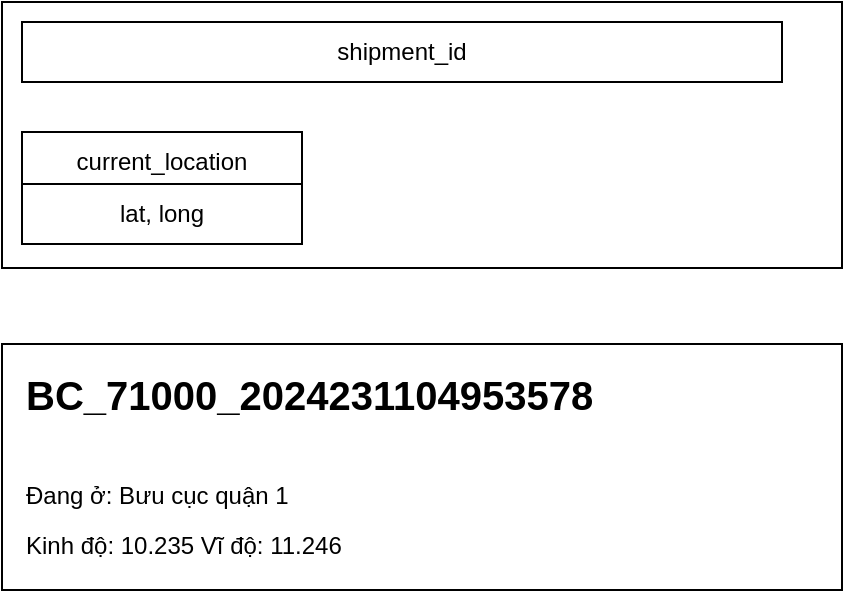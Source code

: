 <mxfile>
    <diagram id="znuuAv62DsaIikNwTlUW" name="Page-1">
        <mxGraphModel dx="832" dy="563" grid="0" gridSize="10" guides="1" tooltips="1" connect="1" arrows="1" fold="1" page="1" pageScale="1" pageWidth="850" pageHeight="1100" math="0" shadow="0">
            <root>
                <mxCell id="0"/>
                <mxCell id="1" parent="0"/>
                <mxCell id="2" value="" style="rounded=0;whiteSpace=wrap;html=1;" vertex="1" parent="1">
                    <mxGeometry x="170" y="320" width="420" height="133" as="geometry"/>
                </mxCell>
                <mxCell id="4" value="shipment_id" style="rounded=0;whiteSpace=wrap;html=1;" vertex="1" parent="1">
                    <mxGeometry x="180" y="330" width="380" height="30" as="geometry"/>
                </mxCell>
                <mxCell id="5" value="current_location" style="rounded=0;whiteSpace=wrap;html=1;" vertex="1" parent="1">
                    <mxGeometry x="180" y="385" width="140" height="30" as="geometry"/>
                </mxCell>
                <mxCell id="7" value="lat, long" style="rounded=0;whiteSpace=wrap;html=1;" vertex="1" parent="1">
                    <mxGeometry x="180" y="411" width="140" height="30" as="geometry"/>
                </mxCell>
                <mxCell id="8" value="" style="rounded=0;whiteSpace=wrap;html=1;" vertex="1" parent="1">
                    <mxGeometry x="170" y="491" width="420" height="123" as="geometry"/>
                </mxCell>
                <mxCell id="9" value="&lt;b&gt;&lt;font style=&quot;font-size: 20px;&quot;&gt;BC_71000_2024231104953578&lt;/font&gt;&lt;/b&gt;" style="rounded=0;whiteSpace=wrap;html=1;align=left;strokeColor=none;" vertex="1" parent="1">
                    <mxGeometry x="180" y="501" width="380" height="30" as="geometry"/>
                </mxCell>
                <mxCell id="11" value="Đang ở: Bưu cục quận 1" style="rounded=0;whiteSpace=wrap;html=1;strokeColor=none;align=left;" vertex="1" parent="1">
                    <mxGeometry x="180" y="552" width="213" height="30" as="geometry"/>
                </mxCell>
                <mxCell id="12" value="Kinh độ: 10.235 Vĩ độ: 11.246" style="rounded=0;whiteSpace=wrap;html=1;align=left;strokeColor=none;" vertex="1" parent="1">
                    <mxGeometry x="180" y="577" width="230" height="30" as="geometry"/>
                </mxCell>
            </root>
        </mxGraphModel>
    </diagram>
</mxfile>